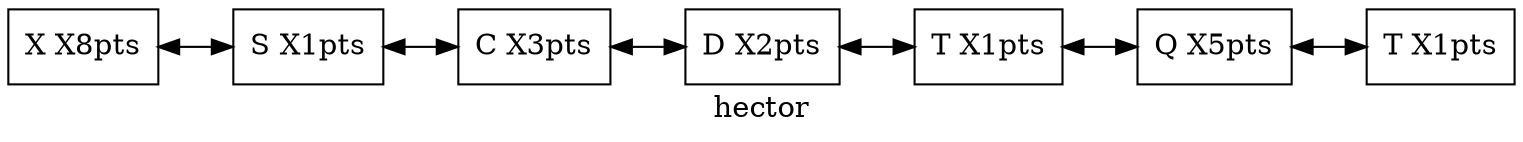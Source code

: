 digraph Lista {
rankdir=LR;
node [shape=record];
Nodo0[label="X  X8pts"]
Nodo1[label="S  X1pts"]
Nodo2[label="C  X3pts"]
Nodo3[label="D  X2pts"]
Nodo4[label="T  X1pts"]
Nodo5[label="Q  X5pts"]
Nodo6[label="T  X1pts"]
Nodo0->Nodo1[dir=both];
Nodo1->Nodo2[dir=both];
Nodo2->Nodo3[dir=both];
Nodo3->Nodo4[dir=both];
Nodo4->Nodo5[dir=both];
Nodo5->Nodo6[dir=both];
label="hector";
}

